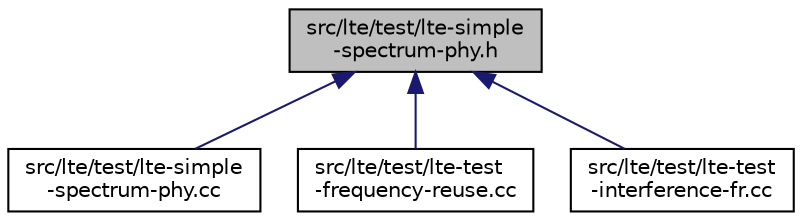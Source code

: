 digraph "src/lte/test/lte-simple-spectrum-phy.h"
{
 // LATEX_PDF_SIZE
  edge [fontname="Helvetica",fontsize="10",labelfontname="Helvetica",labelfontsize="10"];
  node [fontname="Helvetica",fontsize="10",shape=record];
  Node1 [label="src/lte/test/lte-simple\l-spectrum-phy.h",height=0.2,width=0.4,color="black", fillcolor="grey75", style="filled", fontcolor="black",tooltip=" "];
  Node1 -> Node2 [dir="back",color="midnightblue",fontsize="10",style="solid",fontname="Helvetica"];
  Node2 [label="src/lte/test/lte-simple\l-spectrum-phy.cc",height=0.2,width=0.4,color="black", fillcolor="white", style="filled",URL="$lte-simple-spectrum-phy_8cc.html",tooltip=" "];
  Node1 -> Node3 [dir="back",color="midnightblue",fontsize="10",style="solid",fontname="Helvetica"];
  Node3 [label="src/lte/test/lte-test\l-frequency-reuse.cc",height=0.2,width=0.4,color="black", fillcolor="white", style="filled",URL="$lte-test-frequency-reuse_8cc.html",tooltip=" "];
  Node1 -> Node4 [dir="back",color="midnightblue",fontsize="10",style="solid",fontname="Helvetica"];
  Node4 [label="src/lte/test/lte-test\l-interference-fr.cc",height=0.2,width=0.4,color="black", fillcolor="white", style="filled",URL="$lte-test-interference-fr_8cc.html",tooltip=" "];
}
